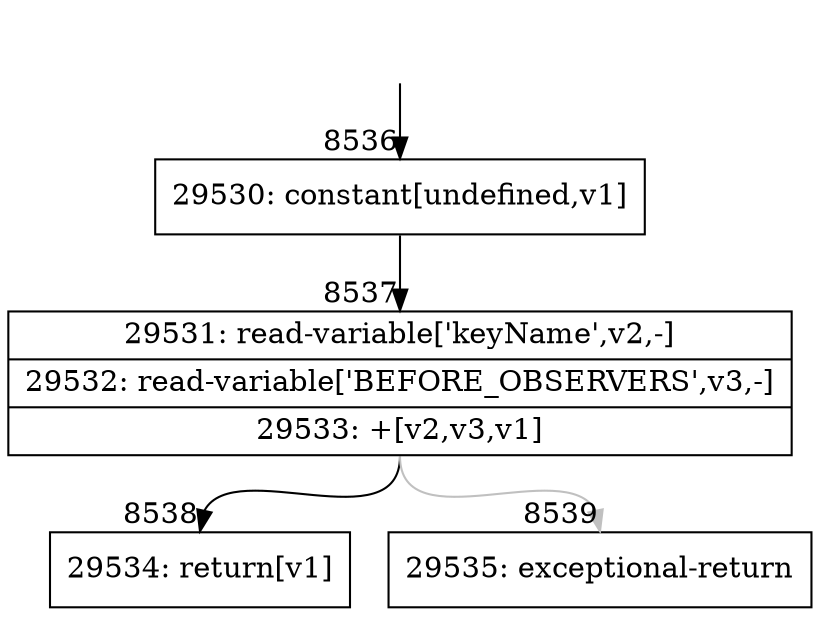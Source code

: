 digraph {
rankdir="TD"
BB_entry713[shape=none,label=""];
BB_entry713 -> BB8536 [tailport=s, headport=n, headlabel="    8536"]
BB8536 [shape=record label="{29530: constant[undefined,v1]}" ] 
BB8536 -> BB8537 [tailport=s, headport=n, headlabel="      8537"]
BB8537 [shape=record label="{29531: read-variable['keyName',v2,-]|29532: read-variable['BEFORE_OBSERVERS',v3,-]|29533: +[v2,v3,v1]}" ] 
BB8537 -> BB8538 [tailport=s, headport=n, headlabel="      8538"]
BB8537 -> BB8539 [tailport=s, headport=n, color=gray, headlabel="      8539"]
BB8538 [shape=record label="{29534: return[v1]}" ] 
BB8539 [shape=record label="{29535: exceptional-return}" ] 
//#$~ 15366
}
